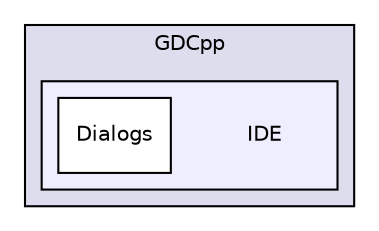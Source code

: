 digraph "IDE" {
  compound=true
  node [ fontsize="10", fontname="Helvetica"];
  edge [ labelfontsize="10", labelfontname="Helvetica"];
  subgraph clusterdir_d2357026098860ba2e16e48ff3d9516a {
    graph [ bgcolor="#ddddee", pencolor="black", label="GDCpp" fontname="Helvetica", fontsize="10", URL="dir_d2357026098860ba2e16e48ff3d9516a.html"]
  subgraph clusterdir_3a2be82186ec7cb4ff5d24d32705824f {
    graph [ bgcolor="#eeeeff", pencolor="black", label="" URL="dir_3a2be82186ec7cb4ff5d24d32705824f.html"];
    dir_3a2be82186ec7cb4ff5d24d32705824f [shape=plaintext label="IDE"];
    dir_56f7d5d3f200ecbfa62550a99f8414d4 [shape=box label="Dialogs" color="black" fillcolor="white" style="filled" URL="dir_56f7d5d3f200ecbfa62550a99f8414d4.html"];
  }
  }
}
